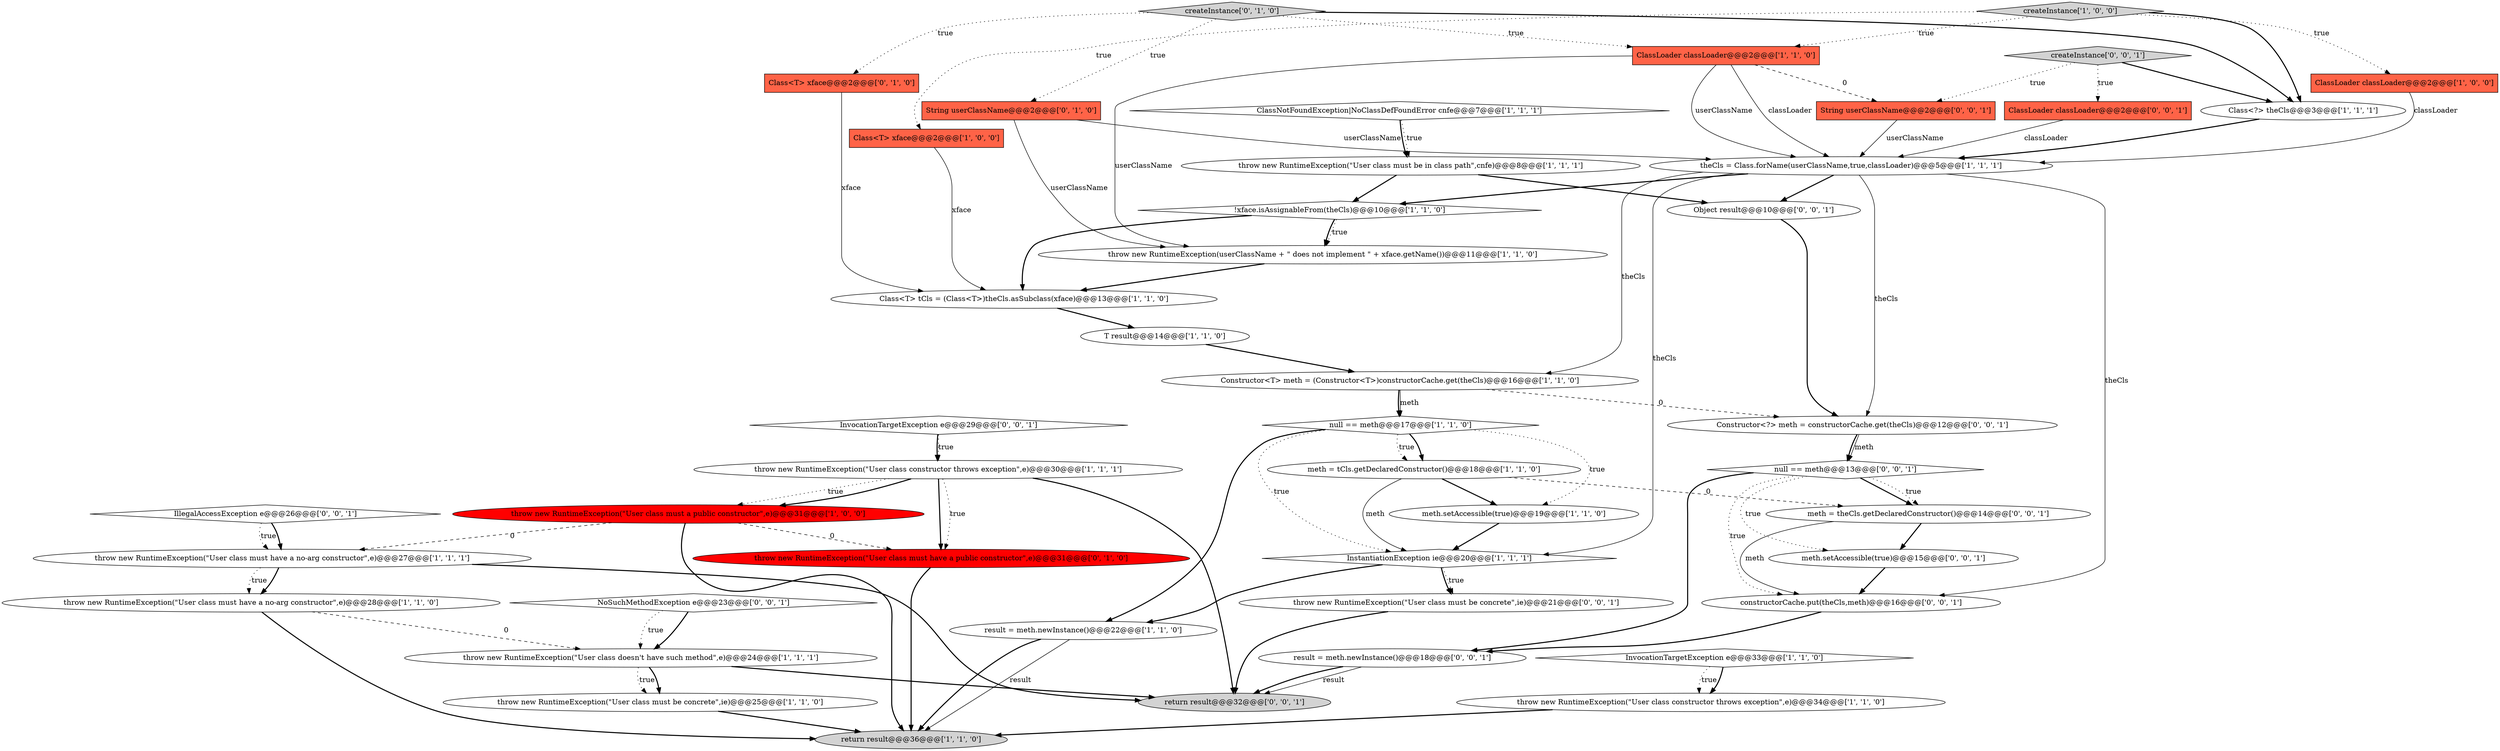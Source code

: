 digraph {
45 [style = filled, label = "IllegalAccessException e@@@26@@@['0', '0', '1']", fillcolor = white, shape = diamond image = "AAA0AAABBB3BBB"];
6 [style = filled, label = "ClassNotFoundException|NoClassDefFoundError cnfe@@@7@@@['1', '1', '1']", fillcolor = white, shape = diamond image = "AAA0AAABBB1BBB"];
7 [style = filled, label = "return result@@@36@@@['1', '1', '0']", fillcolor = lightgray, shape = ellipse image = "AAA0AAABBB1BBB"];
8 [style = filled, label = "meth.setAccessible(true)@@@19@@@['1', '1', '0']", fillcolor = white, shape = ellipse image = "AAA0AAABBB1BBB"];
0 [style = filled, label = "Class<?> theCls@@@3@@@['1', '1', '1']", fillcolor = white, shape = ellipse image = "AAA0AAABBB1BBB"];
10 [style = filled, label = "throw new RuntimeException(\"User class must have a no-arg constructor\",e)@@@28@@@['1', '1', '0']", fillcolor = white, shape = ellipse image = "AAA0AAABBB1BBB"];
21 [style = filled, label = "result = meth.newInstance()@@@22@@@['1', '1', '0']", fillcolor = white, shape = ellipse image = "AAA0AAABBB1BBB"];
28 [style = filled, label = "createInstance['0', '1', '0']", fillcolor = lightgray, shape = diamond image = "AAA0AAABBB2BBB"];
30 [style = filled, label = "throw new RuntimeException(\"User class must have a public constructor\",e)@@@31@@@['0', '1', '0']", fillcolor = red, shape = ellipse image = "AAA1AAABBB2BBB"];
38 [style = filled, label = "createInstance['0', '0', '1']", fillcolor = lightgray, shape = diamond image = "AAA0AAABBB3BBB"];
40 [style = filled, label = "meth.setAccessible(true)@@@15@@@['0', '0', '1']", fillcolor = white, shape = ellipse image = "AAA0AAABBB3BBB"];
27 [style = filled, label = "Class<T> xface@@@2@@@['0', '1', '0']", fillcolor = tomato, shape = box image = "AAA0AAABBB2BBB"];
35 [style = filled, label = "String userClassName@@@2@@@['0', '0', '1']", fillcolor = tomato, shape = box image = "AAA0AAABBB3BBB"];
3 [style = filled, label = "throw new RuntimeException(\"User class doesn't have such method\",e)@@@24@@@['1', '1', '1']", fillcolor = white, shape = ellipse image = "AAA0AAABBB1BBB"];
12 [style = filled, label = "createInstance['1', '0', '0']", fillcolor = lightgray, shape = diamond image = "AAA0AAABBB1BBB"];
22 [style = filled, label = "throw new RuntimeException(\"User class constructor throws exception\",e)@@@30@@@['1', '1', '1']", fillcolor = white, shape = ellipse image = "AAA0AAABBB1BBB"];
37 [style = filled, label = "result = meth.newInstance()@@@18@@@['0', '0', '1']", fillcolor = white, shape = ellipse image = "AAA0AAABBB3BBB"];
44 [style = filled, label = "constructorCache.put(theCls,meth)@@@16@@@['0', '0', '1']", fillcolor = white, shape = ellipse image = "AAA0AAABBB3BBB"];
43 [style = filled, label = "null == meth@@@13@@@['0', '0', '1']", fillcolor = white, shape = diamond image = "AAA0AAABBB3BBB"];
2 [style = filled, label = "InstantiationException ie@@@20@@@['1', '1', '1']", fillcolor = white, shape = diamond image = "AAA0AAABBB1BBB"];
17 [style = filled, label = "throw new RuntimeException(\"User class must have a no-arg constructor\",e)@@@27@@@['1', '1', '1']", fillcolor = white, shape = ellipse image = "AAA0AAABBB1BBB"];
19 [style = filled, label = "T result@@@14@@@['1', '1', '0']", fillcolor = white, shape = ellipse image = "AAA0AAABBB1BBB"];
31 [style = filled, label = "ClassLoader classLoader@@@2@@@['0', '0', '1']", fillcolor = tomato, shape = box image = "AAA0AAABBB3BBB"];
41 [style = filled, label = "InvocationTargetException e@@@29@@@['0', '0', '1']", fillcolor = white, shape = diamond image = "AAA0AAABBB3BBB"];
4 [style = filled, label = "throw new RuntimeException(userClassName + \" does not implement \" + xface.getName())@@@11@@@['1', '1', '0']", fillcolor = white, shape = ellipse image = "AAA0AAABBB1BBB"];
42 [style = filled, label = "NoSuchMethodException e@@@23@@@['0', '0', '1']", fillcolor = white, shape = diamond image = "AAA0AAABBB3BBB"];
16 [style = filled, label = "meth = tCls.getDeclaredConstructor()@@@18@@@['1', '1', '0']", fillcolor = white, shape = ellipse image = "AAA0AAABBB1BBB"];
29 [style = filled, label = "String userClassName@@@2@@@['0', '1', '0']", fillcolor = tomato, shape = box image = "AAA0AAABBB2BBB"];
5 [style = filled, label = "theCls = Class.forName(userClassName,true,classLoader)@@@5@@@['1', '1', '1']", fillcolor = white, shape = ellipse image = "AAA0AAABBB1BBB"];
34 [style = filled, label = "return result@@@32@@@['0', '0', '1']", fillcolor = lightgray, shape = ellipse image = "AAA0AAABBB3BBB"];
18 [style = filled, label = "throw new RuntimeException(\"User class constructor throws exception\",e)@@@34@@@['1', '1', '0']", fillcolor = white, shape = ellipse image = "AAA0AAABBB1BBB"];
23 [style = filled, label = "InvocationTargetException e@@@33@@@['1', '1', '0']", fillcolor = white, shape = diamond image = "AAA0AAABBB1BBB"];
24 [style = filled, label = "throw new RuntimeException(\"User class must be in class path\",cnfe)@@@8@@@['1', '1', '1']", fillcolor = white, shape = ellipse image = "AAA0AAABBB1BBB"];
11 [style = filled, label = "!xface.isAssignableFrom(theCls)@@@10@@@['1', '1', '0']", fillcolor = white, shape = diamond image = "AAA0AAABBB1BBB"];
33 [style = filled, label = "Object result@@@10@@@['0', '0', '1']", fillcolor = white, shape = ellipse image = "AAA0AAABBB3BBB"];
32 [style = filled, label = "throw new RuntimeException(\"User class must be concrete\",ie)@@@21@@@['0', '0', '1']", fillcolor = white, shape = ellipse image = "AAA0AAABBB3BBB"];
15 [style = filled, label = "Constructor<T> meth = (Constructor<T>)constructorCache.get(theCls)@@@16@@@['1', '1', '0']", fillcolor = white, shape = ellipse image = "AAA0AAABBB1BBB"];
25 [style = filled, label = "null == meth@@@17@@@['1', '1', '0']", fillcolor = white, shape = diamond image = "AAA0AAABBB1BBB"];
36 [style = filled, label = "meth = theCls.getDeclaredConstructor()@@@14@@@['0', '0', '1']", fillcolor = white, shape = ellipse image = "AAA0AAABBB3BBB"];
14 [style = filled, label = "throw new RuntimeException(\"User class must a public constructor\",e)@@@31@@@['1', '0', '0']", fillcolor = red, shape = ellipse image = "AAA1AAABBB1BBB"];
20 [style = filled, label = "Class<T> xface@@@2@@@['1', '0', '0']", fillcolor = tomato, shape = box image = "AAA0AAABBB1BBB"];
13 [style = filled, label = "throw new RuntimeException(\"User class must be concrete\",ie)@@@25@@@['1', '1', '0']", fillcolor = white, shape = ellipse image = "AAA0AAABBB1BBB"];
26 [style = filled, label = "ClassLoader classLoader@@@2@@@['1', '1', '0']", fillcolor = tomato, shape = box image = "AAA0AAABBB1BBB"];
9 [style = filled, label = "ClassLoader classLoader@@@2@@@['1', '0', '0']", fillcolor = tomato, shape = box image = "AAA0AAABBB1BBB"];
39 [style = filled, label = "Constructor<?> meth = constructorCache.get(theCls)@@@12@@@['0', '0', '1']", fillcolor = white, shape = ellipse image = "AAA0AAABBB3BBB"];
1 [style = filled, label = "Class<T> tCls = (Class<T>)theCls.asSubclass(xface)@@@13@@@['1', '1', '0']", fillcolor = white, shape = ellipse image = "AAA0AAABBB1BBB"];
15->25 [style = bold, label=""];
20->1 [style = solid, label="xface"];
32->34 [style = bold, label=""];
26->5 [style = solid, label="userClassName"];
22->30 [style = bold, label=""];
22->14 [style = dotted, label="true"];
14->7 [style = bold, label=""];
3->34 [style = bold, label=""];
28->0 [style = bold, label=""];
29->5 [style = solid, label="userClassName"];
5->39 [style = solid, label="theCls"];
12->20 [style = dotted, label="true"];
23->18 [style = dotted, label="true"];
24->11 [style = bold, label=""];
45->17 [style = dotted, label="true"];
42->3 [style = bold, label=""];
38->31 [style = dotted, label="true"];
2->32 [style = bold, label=""];
45->17 [style = bold, label=""];
41->22 [style = bold, label=""];
28->27 [style = dotted, label="true"];
19->15 [style = bold, label=""];
25->21 [style = bold, label=""];
42->3 [style = dotted, label="true"];
5->33 [style = bold, label=""];
10->7 [style = bold, label=""];
28->29 [style = dotted, label="true"];
17->34 [style = bold, label=""];
2->21 [style = bold, label=""];
30->7 [style = bold, label=""];
38->0 [style = bold, label=""];
21->7 [style = bold, label=""];
5->11 [style = bold, label=""];
44->37 [style = bold, label=""];
29->4 [style = solid, label="userClassName"];
1->19 [style = bold, label=""];
22->14 [style = bold, label=""];
18->7 [style = bold, label=""];
26->5 [style = solid, label="classLoader"];
25->8 [style = dotted, label="true"];
36->44 [style = solid, label="meth"];
17->10 [style = bold, label=""];
6->24 [style = dotted, label="true"];
36->40 [style = bold, label=""];
16->8 [style = bold, label=""];
10->3 [style = dashed, label="0"];
11->4 [style = bold, label=""];
43->36 [style = bold, label=""];
5->2 [style = solid, label="theCls"];
6->24 [style = bold, label=""];
26->35 [style = dashed, label="0"];
11->4 [style = dotted, label="true"];
5->15 [style = solid, label="theCls"];
16->2 [style = solid, label="meth"];
25->16 [style = bold, label=""];
35->5 [style = solid, label="userClassName"];
5->44 [style = solid, label="theCls"];
12->26 [style = dotted, label="true"];
24->33 [style = bold, label=""];
43->44 [style = dotted, label="true"];
39->43 [style = solid, label="meth"];
8->2 [style = bold, label=""];
16->36 [style = dashed, label="0"];
43->40 [style = dotted, label="true"];
14->17 [style = dashed, label="0"];
4->1 [style = bold, label=""];
15->39 [style = dashed, label="0"];
15->25 [style = solid, label="meth"];
43->36 [style = dotted, label="true"];
25->2 [style = dotted, label="true"];
27->1 [style = solid, label="xface"];
23->18 [style = bold, label=""];
25->16 [style = dotted, label="true"];
3->13 [style = dotted, label="true"];
40->44 [style = bold, label=""];
0->5 [style = bold, label=""];
21->7 [style = solid, label="result"];
41->22 [style = dotted, label="true"];
11->1 [style = bold, label=""];
37->34 [style = solid, label="result"];
39->43 [style = bold, label=""];
43->37 [style = bold, label=""];
12->0 [style = bold, label=""];
9->5 [style = solid, label="classLoader"];
2->32 [style = dotted, label="true"];
26->4 [style = solid, label="userClassName"];
17->10 [style = dotted, label="true"];
31->5 [style = solid, label="classLoader"];
33->39 [style = bold, label=""];
38->35 [style = dotted, label="true"];
13->7 [style = bold, label=""];
37->34 [style = bold, label=""];
28->26 [style = dotted, label="true"];
22->34 [style = bold, label=""];
14->30 [style = dashed, label="0"];
3->13 [style = bold, label=""];
22->30 [style = dotted, label="true"];
12->9 [style = dotted, label="true"];
}
